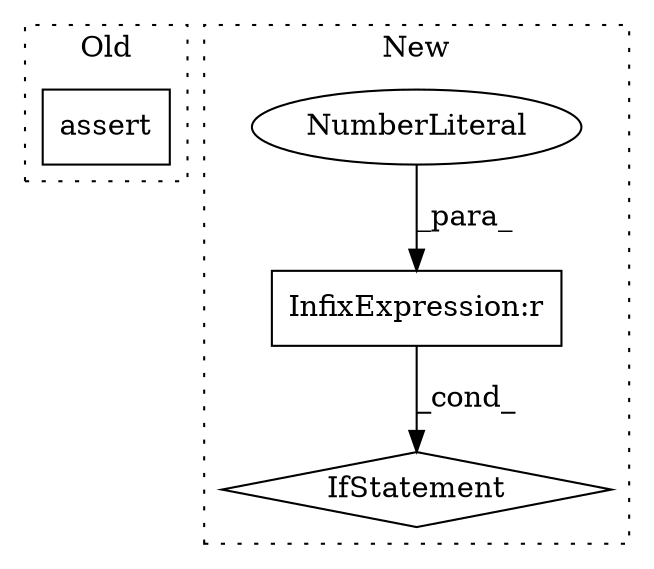 digraph G {
subgraph cluster0 {
1 [label="assert" a="6" s="815" l="7" shape="box"];
label = "Old";
style="dotted";
}
subgraph cluster1 {
2 [label="IfStatement" a="25" s="744,774" l="4,2" shape="diamond"];
3 [label="InfixExpression:r" a="27" s="770" l="3" shape="box"];
4 [label="NumberLiteral" a="34" s="773" l="1" shape="ellipse"];
label = "New";
style="dotted";
}
3 -> 2 [label="_cond_"];
4 -> 3 [label="_para_"];
}